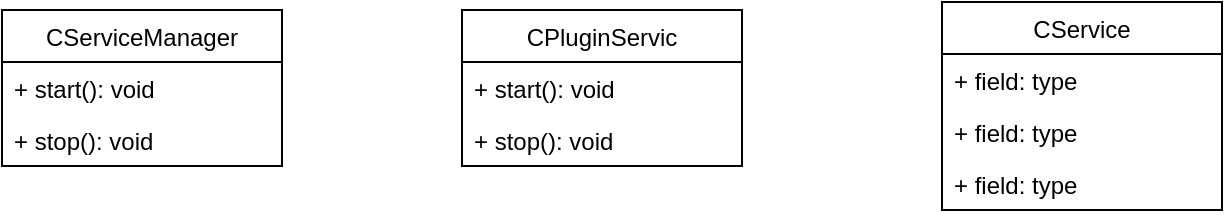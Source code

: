 <mxfile version="16.2.1" type="device"><diagram id="C5RBs43oDa-KdzZeNtuy" name="Page-1"><mxGraphModel dx="828" dy="481" grid="1" gridSize="10" guides="1" tooltips="1" connect="1" arrows="1" fold="1" page="1" pageScale="1" pageWidth="827" pageHeight="1169" math="0" shadow="0"><root><mxCell id="WIyWlLk6GJQsqaUBKTNV-0"/><mxCell id="WIyWlLk6GJQsqaUBKTNV-1" parent="WIyWlLk6GJQsqaUBKTNV-0"/><mxCell id="oC2k_LSCF3dbq8r9FFod-0" value="CServiceManager" style="swimlane;fontStyle=0;childLayout=stackLayout;horizontal=1;startSize=26;fillColor=none;horizontalStack=0;resizeParent=1;resizeParentMax=0;resizeLast=0;collapsible=1;marginBottom=0;" vertex="1" parent="WIyWlLk6GJQsqaUBKTNV-1"><mxGeometry x="60" y="104" width="140" height="78" as="geometry"/></mxCell><mxCell id="oC2k_LSCF3dbq8r9FFod-1" value="+ start(): void" style="text;strokeColor=none;fillColor=none;align=left;verticalAlign=top;spacingLeft=4;spacingRight=4;overflow=hidden;rotatable=0;points=[[0,0.5],[1,0.5]];portConstraint=eastwest;" vertex="1" parent="oC2k_LSCF3dbq8r9FFod-0"><mxGeometry y="26" width="140" height="26" as="geometry"/></mxCell><mxCell id="oC2k_LSCF3dbq8r9FFod-3" value="+ stop(): void&#xA;" style="text;strokeColor=none;fillColor=none;align=left;verticalAlign=top;spacingLeft=4;spacingRight=4;overflow=hidden;rotatable=0;points=[[0,0.5],[1,0.5]];portConstraint=eastwest;" vertex="1" parent="oC2k_LSCF3dbq8r9FFod-0"><mxGeometry y="52" width="140" height="26" as="geometry"/></mxCell><mxCell id="oC2k_LSCF3dbq8r9FFod-4" value="CPluginServic" style="swimlane;fontStyle=0;childLayout=stackLayout;horizontal=1;startSize=26;fillColor=none;horizontalStack=0;resizeParent=1;resizeParentMax=0;resizeLast=0;collapsible=1;marginBottom=0;" vertex="1" parent="WIyWlLk6GJQsqaUBKTNV-1"><mxGeometry x="290" y="104" width="140" height="78" as="geometry"/></mxCell><mxCell id="oC2k_LSCF3dbq8r9FFod-5" value="+ start(): void" style="text;strokeColor=none;fillColor=none;align=left;verticalAlign=top;spacingLeft=4;spacingRight=4;overflow=hidden;rotatable=0;points=[[0,0.5],[1,0.5]];portConstraint=eastwest;" vertex="1" parent="oC2k_LSCF3dbq8r9FFod-4"><mxGeometry y="26" width="140" height="26" as="geometry"/></mxCell><mxCell id="oC2k_LSCF3dbq8r9FFod-6" value="+ stop(): void&#xA;&#xA;&#xA;" style="text;strokeColor=none;fillColor=none;align=left;verticalAlign=top;spacingLeft=4;spacingRight=4;overflow=hidden;rotatable=0;points=[[0,0.5],[1,0.5]];portConstraint=eastwest;" vertex="1" parent="oC2k_LSCF3dbq8r9FFod-4"><mxGeometry y="52" width="140" height="26" as="geometry"/></mxCell><mxCell id="oC2k_LSCF3dbq8r9FFod-8" value="CService" style="swimlane;fontStyle=0;childLayout=stackLayout;horizontal=1;startSize=26;fillColor=none;horizontalStack=0;resizeParent=1;resizeParentMax=0;resizeLast=0;collapsible=1;marginBottom=0;" vertex="1" parent="WIyWlLk6GJQsqaUBKTNV-1"><mxGeometry x="530" y="100" width="140" height="104" as="geometry"/></mxCell><mxCell id="oC2k_LSCF3dbq8r9FFod-9" value="+ field: type" style="text;strokeColor=none;fillColor=none;align=left;verticalAlign=top;spacingLeft=4;spacingRight=4;overflow=hidden;rotatable=0;points=[[0,0.5],[1,0.5]];portConstraint=eastwest;" vertex="1" parent="oC2k_LSCF3dbq8r9FFod-8"><mxGeometry y="26" width="140" height="26" as="geometry"/></mxCell><mxCell id="oC2k_LSCF3dbq8r9FFod-10" value="+ field: type" style="text;strokeColor=none;fillColor=none;align=left;verticalAlign=top;spacingLeft=4;spacingRight=4;overflow=hidden;rotatable=0;points=[[0,0.5],[1,0.5]];portConstraint=eastwest;" vertex="1" parent="oC2k_LSCF3dbq8r9FFod-8"><mxGeometry y="52" width="140" height="26" as="geometry"/></mxCell><mxCell id="oC2k_LSCF3dbq8r9FFod-11" value="+ field: type" style="text;strokeColor=none;fillColor=none;align=left;verticalAlign=top;spacingLeft=4;spacingRight=4;overflow=hidden;rotatable=0;points=[[0,0.5],[1,0.5]];portConstraint=eastwest;" vertex="1" parent="oC2k_LSCF3dbq8r9FFod-8"><mxGeometry y="78" width="140" height="26" as="geometry"/></mxCell></root></mxGraphModel></diagram></mxfile>